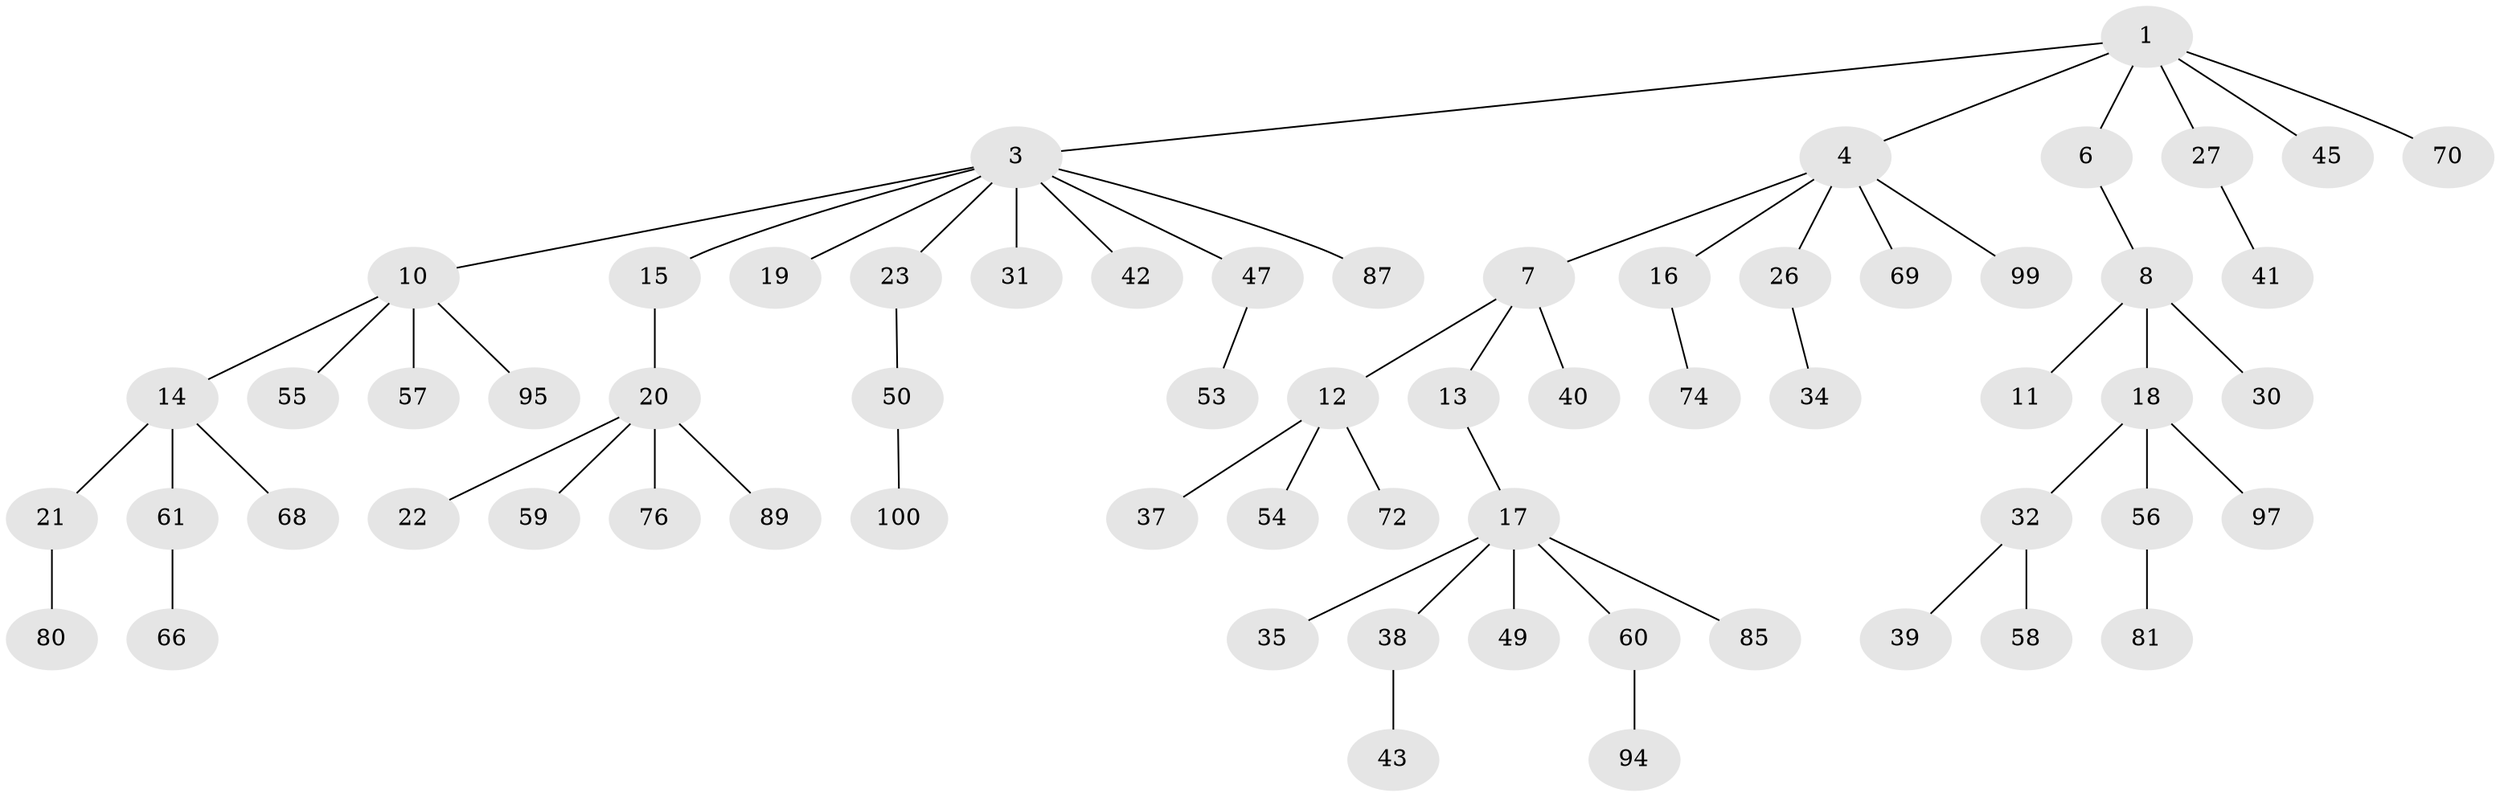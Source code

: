 // original degree distribution, {5: 0.06, 3: 0.14, 6: 0.02, 2: 0.21, 4: 0.05, 1: 0.52}
// Generated by graph-tools (version 1.1) at 2025/38/02/21/25 10:38:55]
// undirected, 64 vertices, 63 edges
graph export_dot {
graph [start="1"]
  node [color=gray90,style=filled];
  1 [super="+2"];
  3 [super="+5"];
  4 [super="+44"];
  6 [super="+28"];
  7 [super="+93"];
  8 [super="+9"];
  10 [super="+98"];
  11 [super="+88"];
  12 [super="+46"];
  13;
  14 [super="+25"];
  15 [super="+67"];
  16 [super="+73"];
  17 [super="+24"];
  18 [super="+29"];
  19;
  20 [super="+36"];
  21 [super="+33"];
  22;
  23 [super="+79"];
  26;
  27 [super="+83"];
  30 [super="+48"];
  31;
  32 [super="+92"];
  34;
  35;
  37 [super="+77"];
  38;
  39;
  40;
  41;
  42 [super="+78"];
  43;
  45;
  47 [super="+52"];
  49;
  50 [super="+51"];
  53 [super="+65"];
  54;
  55;
  56 [super="+71"];
  57 [super="+63"];
  58 [super="+62"];
  59;
  60 [super="+82"];
  61 [super="+64"];
  66 [super="+84"];
  68 [super="+86"];
  69 [super="+90"];
  70;
  72;
  74 [super="+75"];
  76;
  80;
  81 [super="+96"];
  85;
  87 [super="+91"];
  89;
  94;
  95;
  97;
  99;
  100;
  1 -- 3;
  1 -- 4;
  1 -- 6;
  1 -- 27;
  1 -- 45;
  1 -- 70;
  3 -- 23;
  3 -- 31;
  3 -- 42;
  3 -- 19;
  3 -- 87;
  3 -- 10;
  3 -- 15;
  3 -- 47;
  4 -- 7;
  4 -- 16;
  4 -- 26;
  4 -- 99;
  4 -- 69;
  6 -- 8;
  7 -- 12;
  7 -- 13;
  7 -- 40;
  8 -- 11;
  8 -- 18;
  8 -- 30;
  10 -- 14;
  10 -- 55;
  10 -- 57;
  10 -- 95;
  12 -- 37;
  12 -- 72;
  12 -- 54;
  13 -- 17;
  14 -- 21;
  14 -- 61;
  14 -- 68;
  15 -- 20;
  16 -- 74;
  17 -- 38;
  17 -- 60;
  17 -- 35;
  17 -- 85;
  17 -- 49;
  18 -- 32;
  18 -- 97;
  18 -- 56;
  20 -- 22;
  20 -- 59;
  20 -- 76;
  20 -- 89;
  21 -- 80;
  23 -- 50;
  26 -- 34;
  27 -- 41;
  32 -- 39;
  32 -- 58;
  38 -- 43;
  47 -- 53;
  50 -- 100;
  56 -- 81;
  60 -- 94;
  61 -- 66;
}

